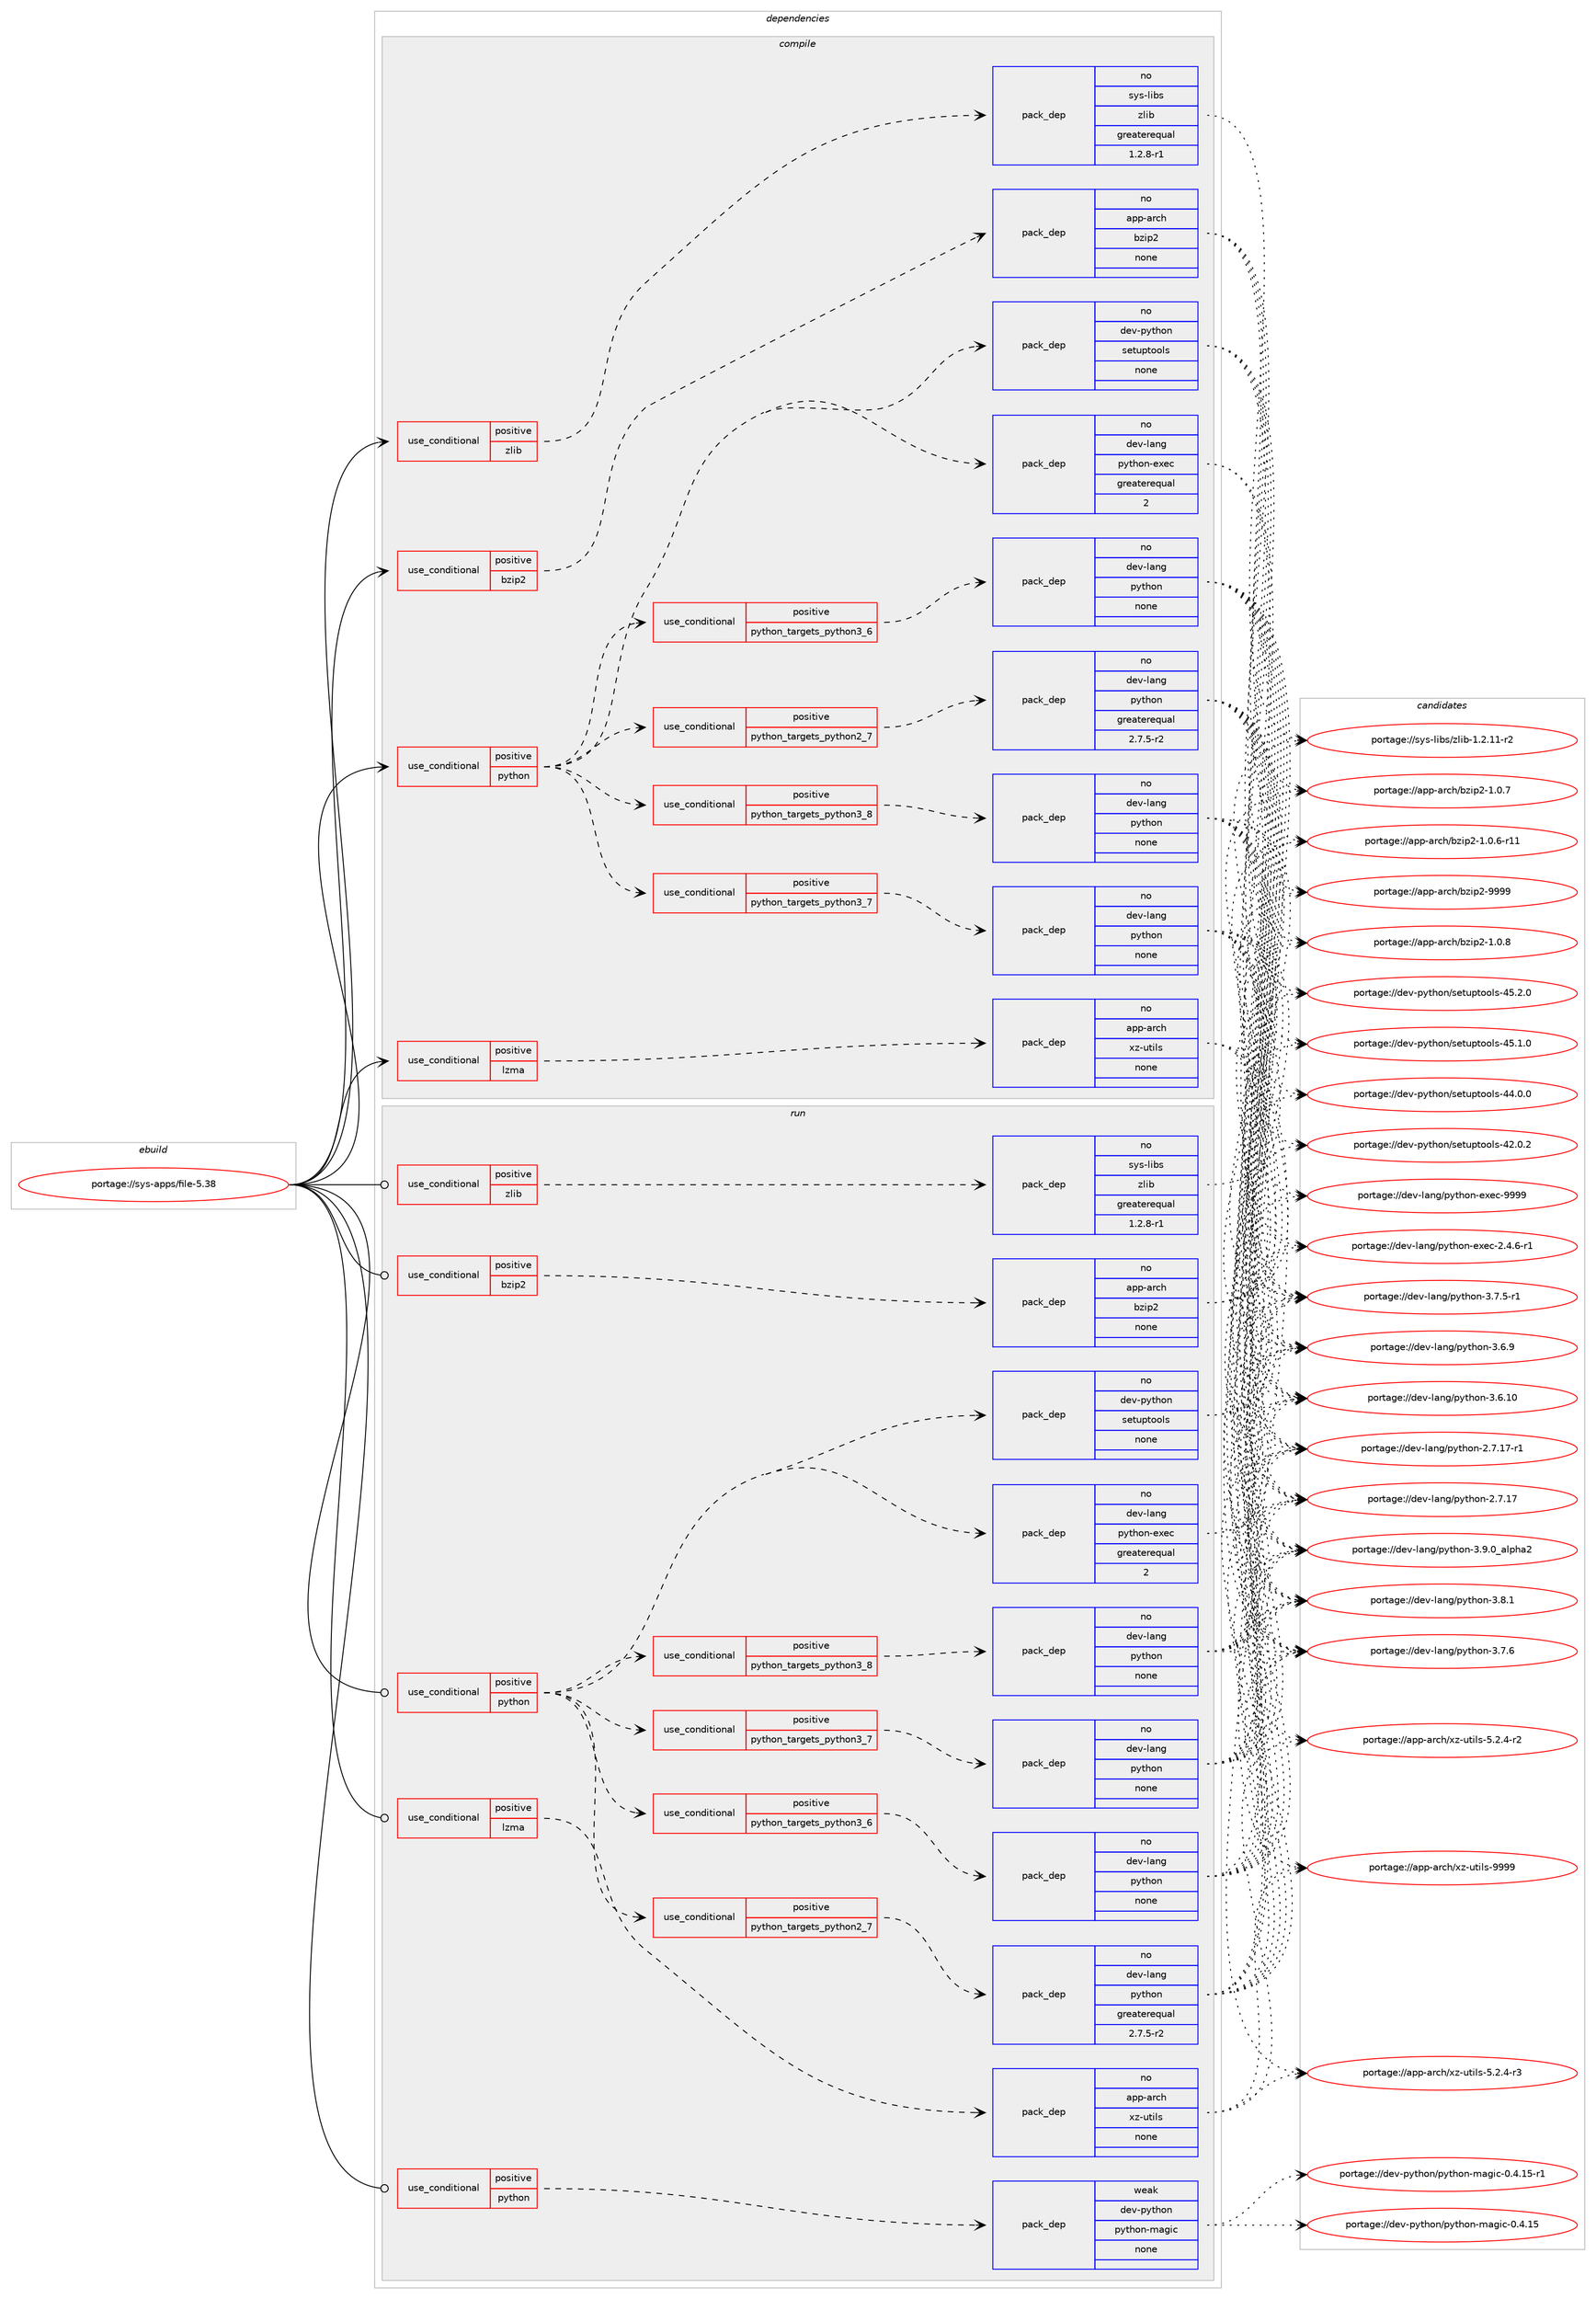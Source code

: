 digraph prolog {

# *************
# Graph options
# *************

newrank=true;
concentrate=true;
compound=true;
graph [rankdir=LR,fontname=Helvetica,fontsize=10,ranksep=1.5];#, ranksep=2.5, nodesep=0.2];
edge  [arrowhead=vee];
node  [fontname=Helvetica,fontsize=10];

# **********
# The ebuild
# **********

subgraph cluster_leftcol {
color=gray;
rank=same;
label=<<i>ebuild</i>>;
id [label="portage://sys-apps/file-5.38", color=red, width=4, href="../sys-apps/file-5.38.svg"];
}

# ****************
# The dependencies
# ****************

subgraph cluster_midcol {
color=gray;
label=<<i>dependencies</i>>;
subgraph cluster_compile {
fillcolor="#eeeeee";
style=filled;
label=<<i>compile</i>>;
subgraph cond14418 {
dependency65798 [label=<<TABLE BORDER="0" CELLBORDER="1" CELLSPACING="0" CELLPADDING="4"><TR><TD ROWSPAN="3" CELLPADDING="10">use_conditional</TD></TR><TR><TD>positive</TD></TR><TR><TD>bzip2</TD></TR></TABLE>>, shape=none, color=red];
subgraph pack50059 {
dependency65799 [label=<<TABLE BORDER="0" CELLBORDER="1" CELLSPACING="0" CELLPADDING="4" WIDTH="220"><TR><TD ROWSPAN="6" CELLPADDING="30">pack_dep</TD></TR><TR><TD WIDTH="110">no</TD></TR><TR><TD>app-arch</TD></TR><TR><TD>bzip2</TD></TR><TR><TD>none</TD></TR><TR><TD></TD></TR></TABLE>>, shape=none, color=blue];
}
dependency65798:e -> dependency65799:w [weight=20,style="dashed",arrowhead="vee"];
}
id:e -> dependency65798:w [weight=20,style="solid",arrowhead="vee"];
subgraph cond14419 {
dependency65800 [label=<<TABLE BORDER="0" CELLBORDER="1" CELLSPACING="0" CELLPADDING="4"><TR><TD ROWSPAN="3" CELLPADDING="10">use_conditional</TD></TR><TR><TD>positive</TD></TR><TR><TD>lzma</TD></TR></TABLE>>, shape=none, color=red];
subgraph pack50060 {
dependency65801 [label=<<TABLE BORDER="0" CELLBORDER="1" CELLSPACING="0" CELLPADDING="4" WIDTH="220"><TR><TD ROWSPAN="6" CELLPADDING="30">pack_dep</TD></TR><TR><TD WIDTH="110">no</TD></TR><TR><TD>app-arch</TD></TR><TR><TD>xz-utils</TD></TR><TR><TD>none</TD></TR><TR><TD></TD></TR></TABLE>>, shape=none, color=blue];
}
dependency65800:e -> dependency65801:w [weight=20,style="dashed",arrowhead="vee"];
}
id:e -> dependency65800:w [weight=20,style="solid",arrowhead="vee"];
subgraph cond14420 {
dependency65802 [label=<<TABLE BORDER="0" CELLBORDER="1" CELLSPACING="0" CELLPADDING="4"><TR><TD ROWSPAN="3" CELLPADDING="10">use_conditional</TD></TR><TR><TD>positive</TD></TR><TR><TD>python</TD></TR></TABLE>>, shape=none, color=red];
subgraph cond14421 {
dependency65803 [label=<<TABLE BORDER="0" CELLBORDER="1" CELLSPACING="0" CELLPADDING="4"><TR><TD ROWSPAN="3" CELLPADDING="10">use_conditional</TD></TR><TR><TD>positive</TD></TR><TR><TD>python_targets_python2_7</TD></TR></TABLE>>, shape=none, color=red];
subgraph pack50061 {
dependency65804 [label=<<TABLE BORDER="0" CELLBORDER="1" CELLSPACING="0" CELLPADDING="4" WIDTH="220"><TR><TD ROWSPAN="6" CELLPADDING="30">pack_dep</TD></TR><TR><TD WIDTH="110">no</TD></TR><TR><TD>dev-lang</TD></TR><TR><TD>python</TD></TR><TR><TD>greaterequal</TD></TR><TR><TD>2.7.5-r2</TD></TR></TABLE>>, shape=none, color=blue];
}
dependency65803:e -> dependency65804:w [weight=20,style="dashed",arrowhead="vee"];
}
dependency65802:e -> dependency65803:w [weight=20,style="dashed",arrowhead="vee"];
subgraph cond14422 {
dependency65805 [label=<<TABLE BORDER="0" CELLBORDER="1" CELLSPACING="0" CELLPADDING="4"><TR><TD ROWSPAN="3" CELLPADDING="10">use_conditional</TD></TR><TR><TD>positive</TD></TR><TR><TD>python_targets_python3_6</TD></TR></TABLE>>, shape=none, color=red];
subgraph pack50062 {
dependency65806 [label=<<TABLE BORDER="0" CELLBORDER="1" CELLSPACING="0" CELLPADDING="4" WIDTH="220"><TR><TD ROWSPAN="6" CELLPADDING="30">pack_dep</TD></TR><TR><TD WIDTH="110">no</TD></TR><TR><TD>dev-lang</TD></TR><TR><TD>python</TD></TR><TR><TD>none</TD></TR><TR><TD></TD></TR></TABLE>>, shape=none, color=blue];
}
dependency65805:e -> dependency65806:w [weight=20,style="dashed",arrowhead="vee"];
}
dependency65802:e -> dependency65805:w [weight=20,style="dashed",arrowhead="vee"];
subgraph cond14423 {
dependency65807 [label=<<TABLE BORDER="0" CELLBORDER="1" CELLSPACING="0" CELLPADDING="4"><TR><TD ROWSPAN="3" CELLPADDING="10">use_conditional</TD></TR><TR><TD>positive</TD></TR><TR><TD>python_targets_python3_7</TD></TR></TABLE>>, shape=none, color=red];
subgraph pack50063 {
dependency65808 [label=<<TABLE BORDER="0" CELLBORDER="1" CELLSPACING="0" CELLPADDING="4" WIDTH="220"><TR><TD ROWSPAN="6" CELLPADDING="30">pack_dep</TD></TR><TR><TD WIDTH="110">no</TD></TR><TR><TD>dev-lang</TD></TR><TR><TD>python</TD></TR><TR><TD>none</TD></TR><TR><TD></TD></TR></TABLE>>, shape=none, color=blue];
}
dependency65807:e -> dependency65808:w [weight=20,style="dashed",arrowhead="vee"];
}
dependency65802:e -> dependency65807:w [weight=20,style="dashed",arrowhead="vee"];
subgraph cond14424 {
dependency65809 [label=<<TABLE BORDER="0" CELLBORDER="1" CELLSPACING="0" CELLPADDING="4"><TR><TD ROWSPAN="3" CELLPADDING="10">use_conditional</TD></TR><TR><TD>positive</TD></TR><TR><TD>python_targets_python3_8</TD></TR></TABLE>>, shape=none, color=red];
subgraph pack50064 {
dependency65810 [label=<<TABLE BORDER="0" CELLBORDER="1" CELLSPACING="0" CELLPADDING="4" WIDTH="220"><TR><TD ROWSPAN="6" CELLPADDING="30">pack_dep</TD></TR><TR><TD WIDTH="110">no</TD></TR><TR><TD>dev-lang</TD></TR><TR><TD>python</TD></TR><TR><TD>none</TD></TR><TR><TD></TD></TR></TABLE>>, shape=none, color=blue];
}
dependency65809:e -> dependency65810:w [weight=20,style="dashed",arrowhead="vee"];
}
dependency65802:e -> dependency65809:w [weight=20,style="dashed",arrowhead="vee"];
subgraph pack50065 {
dependency65811 [label=<<TABLE BORDER="0" CELLBORDER="1" CELLSPACING="0" CELLPADDING="4" WIDTH="220"><TR><TD ROWSPAN="6" CELLPADDING="30">pack_dep</TD></TR><TR><TD WIDTH="110">no</TD></TR><TR><TD>dev-lang</TD></TR><TR><TD>python-exec</TD></TR><TR><TD>greaterequal</TD></TR><TR><TD>2</TD></TR></TABLE>>, shape=none, color=blue];
}
dependency65802:e -> dependency65811:w [weight=20,style="dashed",arrowhead="vee"];
subgraph pack50066 {
dependency65812 [label=<<TABLE BORDER="0" CELLBORDER="1" CELLSPACING="0" CELLPADDING="4" WIDTH="220"><TR><TD ROWSPAN="6" CELLPADDING="30">pack_dep</TD></TR><TR><TD WIDTH="110">no</TD></TR><TR><TD>dev-python</TD></TR><TR><TD>setuptools</TD></TR><TR><TD>none</TD></TR><TR><TD></TD></TR></TABLE>>, shape=none, color=blue];
}
dependency65802:e -> dependency65812:w [weight=20,style="dashed",arrowhead="vee"];
}
id:e -> dependency65802:w [weight=20,style="solid",arrowhead="vee"];
subgraph cond14425 {
dependency65813 [label=<<TABLE BORDER="0" CELLBORDER="1" CELLSPACING="0" CELLPADDING="4"><TR><TD ROWSPAN="3" CELLPADDING="10">use_conditional</TD></TR><TR><TD>positive</TD></TR><TR><TD>zlib</TD></TR></TABLE>>, shape=none, color=red];
subgraph pack50067 {
dependency65814 [label=<<TABLE BORDER="0" CELLBORDER="1" CELLSPACING="0" CELLPADDING="4" WIDTH="220"><TR><TD ROWSPAN="6" CELLPADDING="30">pack_dep</TD></TR><TR><TD WIDTH="110">no</TD></TR><TR><TD>sys-libs</TD></TR><TR><TD>zlib</TD></TR><TR><TD>greaterequal</TD></TR><TR><TD>1.2.8-r1</TD></TR></TABLE>>, shape=none, color=blue];
}
dependency65813:e -> dependency65814:w [weight=20,style="dashed",arrowhead="vee"];
}
id:e -> dependency65813:w [weight=20,style="solid",arrowhead="vee"];
}
subgraph cluster_compileandrun {
fillcolor="#eeeeee";
style=filled;
label=<<i>compile and run</i>>;
}
subgraph cluster_run {
fillcolor="#eeeeee";
style=filled;
label=<<i>run</i>>;
subgraph cond14426 {
dependency65815 [label=<<TABLE BORDER="0" CELLBORDER="1" CELLSPACING="0" CELLPADDING="4"><TR><TD ROWSPAN="3" CELLPADDING="10">use_conditional</TD></TR><TR><TD>positive</TD></TR><TR><TD>bzip2</TD></TR></TABLE>>, shape=none, color=red];
subgraph pack50068 {
dependency65816 [label=<<TABLE BORDER="0" CELLBORDER="1" CELLSPACING="0" CELLPADDING="4" WIDTH="220"><TR><TD ROWSPAN="6" CELLPADDING="30">pack_dep</TD></TR><TR><TD WIDTH="110">no</TD></TR><TR><TD>app-arch</TD></TR><TR><TD>bzip2</TD></TR><TR><TD>none</TD></TR><TR><TD></TD></TR></TABLE>>, shape=none, color=blue];
}
dependency65815:e -> dependency65816:w [weight=20,style="dashed",arrowhead="vee"];
}
id:e -> dependency65815:w [weight=20,style="solid",arrowhead="odot"];
subgraph cond14427 {
dependency65817 [label=<<TABLE BORDER="0" CELLBORDER="1" CELLSPACING="0" CELLPADDING="4"><TR><TD ROWSPAN="3" CELLPADDING="10">use_conditional</TD></TR><TR><TD>positive</TD></TR><TR><TD>lzma</TD></TR></TABLE>>, shape=none, color=red];
subgraph pack50069 {
dependency65818 [label=<<TABLE BORDER="0" CELLBORDER="1" CELLSPACING="0" CELLPADDING="4" WIDTH="220"><TR><TD ROWSPAN="6" CELLPADDING="30">pack_dep</TD></TR><TR><TD WIDTH="110">no</TD></TR><TR><TD>app-arch</TD></TR><TR><TD>xz-utils</TD></TR><TR><TD>none</TD></TR><TR><TD></TD></TR></TABLE>>, shape=none, color=blue];
}
dependency65817:e -> dependency65818:w [weight=20,style="dashed",arrowhead="vee"];
}
id:e -> dependency65817:w [weight=20,style="solid",arrowhead="odot"];
subgraph cond14428 {
dependency65819 [label=<<TABLE BORDER="0" CELLBORDER="1" CELLSPACING="0" CELLPADDING="4"><TR><TD ROWSPAN="3" CELLPADDING="10">use_conditional</TD></TR><TR><TD>positive</TD></TR><TR><TD>python</TD></TR></TABLE>>, shape=none, color=red];
subgraph cond14429 {
dependency65820 [label=<<TABLE BORDER="0" CELLBORDER="1" CELLSPACING="0" CELLPADDING="4"><TR><TD ROWSPAN="3" CELLPADDING="10">use_conditional</TD></TR><TR><TD>positive</TD></TR><TR><TD>python_targets_python2_7</TD></TR></TABLE>>, shape=none, color=red];
subgraph pack50070 {
dependency65821 [label=<<TABLE BORDER="0" CELLBORDER="1" CELLSPACING="0" CELLPADDING="4" WIDTH="220"><TR><TD ROWSPAN="6" CELLPADDING="30">pack_dep</TD></TR><TR><TD WIDTH="110">no</TD></TR><TR><TD>dev-lang</TD></TR><TR><TD>python</TD></TR><TR><TD>greaterequal</TD></TR><TR><TD>2.7.5-r2</TD></TR></TABLE>>, shape=none, color=blue];
}
dependency65820:e -> dependency65821:w [weight=20,style="dashed",arrowhead="vee"];
}
dependency65819:e -> dependency65820:w [weight=20,style="dashed",arrowhead="vee"];
subgraph cond14430 {
dependency65822 [label=<<TABLE BORDER="0" CELLBORDER="1" CELLSPACING="0" CELLPADDING="4"><TR><TD ROWSPAN="3" CELLPADDING="10">use_conditional</TD></TR><TR><TD>positive</TD></TR><TR><TD>python_targets_python3_6</TD></TR></TABLE>>, shape=none, color=red];
subgraph pack50071 {
dependency65823 [label=<<TABLE BORDER="0" CELLBORDER="1" CELLSPACING="0" CELLPADDING="4" WIDTH="220"><TR><TD ROWSPAN="6" CELLPADDING="30">pack_dep</TD></TR><TR><TD WIDTH="110">no</TD></TR><TR><TD>dev-lang</TD></TR><TR><TD>python</TD></TR><TR><TD>none</TD></TR><TR><TD></TD></TR></TABLE>>, shape=none, color=blue];
}
dependency65822:e -> dependency65823:w [weight=20,style="dashed",arrowhead="vee"];
}
dependency65819:e -> dependency65822:w [weight=20,style="dashed",arrowhead="vee"];
subgraph cond14431 {
dependency65824 [label=<<TABLE BORDER="0" CELLBORDER="1" CELLSPACING="0" CELLPADDING="4"><TR><TD ROWSPAN="3" CELLPADDING="10">use_conditional</TD></TR><TR><TD>positive</TD></TR><TR><TD>python_targets_python3_7</TD></TR></TABLE>>, shape=none, color=red];
subgraph pack50072 {
dependency65825 [label=<<TABLE BORDER="0" CELLBORDER="1" CELLSPACING="0" CELLPADDING="4" WIDTH="220"><TR><TD ROWSPAN="6" CELLPADDING="30">pack_dep</TD></TR><TR><TD WIDTH="110">no</TD></TR><TR><TD>dev-lang</TD></TR><TR><TD>python</TD></TR><TR><TD>none</TD></TR><TR><TD></TD></TR></TABLE>>, shape=none, color=blue];
}
dependency65824:e -> dependency65825:w [weight=20,style="dashed",arrowhead="vee"];
}
dependency65819:e -> dependency65824:w [weight=20,style="dashed",arrowhead="vee"];
subgraph cond14432 {
dependency65826 [label=<<TABLE BORDER="0" CELLBORDER="1" CELLSPACING="0" CELLPADDING="4"><TR><TD ROWSPAN="3" CELLPADDING="10">use_conditional</TD></TR><TR><TD>positive</TD></TR><TR><TD>python_targets_python3_8</TD></TR></TABLE>>, shape=none, color=red];
subgraph pack50073 {
dependency65827 [label=<<TABLE BORDER="0" CELLBORDER="1" CELLSPACING="0" CELLPADDING="4" WIDTH="220"><TR><TD ROWSPAN="6" CELLPADDING="30">pack_dep</TD></TR><TR><TD WIDTH="110">no</TD></TR><TR><TD>dev-lang</TD></TR><TR><TD>python</TD></TR><TR><TD>none</TD></TR><TR><TD></TD></TR></TABLE>>, shape=none, color=blue];
}
dependency65826:e -> dependency65827:w [weight=20,style="dashed",arrowhead="vee"];
}
dependency65819:e -> dependency65826:w [weight=20,style="dashed",arrowhead="vee"];
subgraph pack50074 {
dependency65828 [label=<<TABLE BORDER="0" CELLBORDER="1" CELLSPACING="0" CELLPADDING="4" WIDTH="220"><TR><TD ROWSPAN="6" CELLPADDING="30">pack_dep</TD></TR><TR><TD WIDTH="110">no</TD></TR><TR><TD>dev-lang</TD></TR><TR><TD>python-exec</TD></TR><TR><TD>greaterequal</TD></TR><TR><TD>2</TD></TR></TABLE>>, shape=none, color=blue];
}
dependency65819:e -> dependency65828:w [weight=20,style="dashed",arrowhead="vee"];
subgraph pack50075 {
dependency65829 [label=<<TABLE BORDER="0" CELLBORDER="1" CELLSPACING="0" CELLPADDING="4" WIDTH="220"><TR><TD ROWSPAN="6" CELLPADDING="30">pack_dep</TD></TR><TR><TD WIDTH="110">no</TD></TR><TR><TD>dev-python</TD></TR><TR><TD>setuptools</TD></TR><TR><TD>none</TD></TR><TR><TD></TD></TR></TABLE>>, shape=none, color=blue];
}
dependency65819:e -> dependency65829:w [weight=20,style="dashed",arrowhead="vee"];
}
id:e -> dependency65819:w [weight=20,style="solid",arrowhead="odot"];
subgraph cond14433 {
dependency65830 [label=<<TABLE BORDER="0" CELLBORDER="1" CELLSPACING="0" CELLPADDING="4"><TR><TD ROWSPAN="3" CELLPADDING="10">use_conditional</TD></TR><TR><TD>positive</TD></TR><TR><TD>python</TD></TR></TABLE>>, shape=none, color=red];
subgraph pack50076 {
dependency65831 [label=<<TABLE BORDER="0" CELLBORDER="1" CELLSPACING="0" CELLPADDING="4" WIDTH="220"><TR><TD ROWSPAN="6" CELLPADDING="30">pack_dep</TD></TR><TR><TD WIDTH="110">weak</TD></TR><TR><TD>dev-python</TD></TR><TR><TD>python-magic</TD></TR><TR><TD>none</TD></TR><TR><TD></TD></TR></TABLE>>, shape=none, color=blue];
}
dependency65830:e -> dependency65831:w [weight=20,style="dashed",arrowhead="vee"];
}
id:e -> dependency65830:w [weight=20,style="solid",arrowhead="odot"];
subgraph cond14434 {
dependency65832 [label=<<TABLE BORDER="0" CELLBORDER="1" CELLSPACING="0" CELLPADDING="4"><TR><TD ROWSPAN="3" CELLPADDING="10">use_conditional</TD></TR><TR><TD>positive</TD></TR><TR><TD>zlib</TD></TR></TABLE>>, shape=none, color=red];
subgraph pack50077 {
dependency65833 [label=<<TABLE BORDER="0" CELLBORDER="1" CELLSPACING="0" CELLPADDING="4" WIDTH="220"><TR><TD ROWSPAN="6" CELLPADDING="30">pack_dep</TD></TR><TR><TD WIDTH="110">no</TD></TR><TR><TD>sys-libs</TD></TR><TR><TD>zlib</TD></TR><TR><TD>greaterequal</TD></TR><TR><TD>1.2.8-r1</TD></TR></TABLE>>, shape=none, color=blue];
}
dependency65832:e -> dependency65833:w [weight=20,style="dashed",arrowhead="vee"];
}
id:e -> dependency65832:w [weight=20,style="solid",arrowhead="odot"];
}
}

# **************
# The candidates
# **************

subgraph cluster_choices {
rank=same;
color=gray;
label=<<i>candidates</i>>;

subgraph choice50059 {
color=black;
nodesep=1;
choice971121124597114991044798122105112504557575757 [label="portage://app-arch/bzip2-9999", color=red, width=4,href="../app-arch/bzip2-9999.svg"];
choice97112112459711499104479812210511250454946484656 [label="portage://app-arch/bzip2-1.0.8", color=red, width=4,href="../app-arch/bzip2-1.0.8.svg"];
choice97112112459711499104479812210511250454946484655 [label="portage://app-arch/bzip2-1.0.7", color=red, width=4,href="../app-arch/bzip2-1.0.7.svg"];
choice97112112459711499104479812210511250454946484654451144949 [label="portage://app-arch/bzip2-1.0.6-r11", color=red, width=4,href="../app-arch/bzip2-1.0.6-r11.svg"];
dependency65799:e -> choice971121124597114991044798122105112504557575757:w [style=dotted,weight="100"];
dependency65799:e -> choice97112112459711499104479812210511250454946484656:w [style=dotted,weight="100"];
dependency65799:e -> choice97112112459711499104479812210511250454946484655:w [style=dotted,weight="100"];
dependency65799:e -> choice97112112459711499104479812210511250454946484654451144949:w [style=dotted,weight="100"];
}
subgraph choice50060 {
color=black;
nodesep=1;
choice9711211245971149910447120122451171161051081154557575757 [label="portage://app-arch/xz-utils-9999", color=red, width=4,href="../app-arch/xz-utils-9999.svg"];
choice9711211245971149910447120122451171161051081154553465046524511451 [label="portage://app-arch/xz-utils-5.2.4-r3", color=red, width=4,href="../app-arch/xz-utils-5.2.4-r3.svg"];
choice9711211245971149910447120122451171161051081154553465046524511450 [label="portage://app-arch/xz-utils-5.2.4-r2", color=red, width=4,href="../app-arch/xz-utils-5.2.4-r2.svg"];
dependency65801:e -> choice9711211245971149910447120122451171161051081154557575757:w [style=dotted,weight="100"];
dependency65801:e -> choice9711211245971149910447120122451171161051081154553465046524511451:w [style=dotted,weight="100"];
dependency65801:e -> choice9711211245971149910447120122451171161051081154553465046524511450:w [style=dotted,weight="100"];
}
subgraph choice50061 {
color=black;
nodesep=1;
choice10010111845108971101034711212111610411111045514657464895971081121049750 [label="portage://dev-lang/python-3.9.0_alpha2", color=red, width=4,href="../dev-lang/python-3.9.0_alpha2.svg"];
choice100101118451089711010347112121116104111110455146564649 [label="portage://dev-lang/python-3.8.1", color=red, width=4,href="../dev-lang/python-3.8.1.svg"];
choice100101118451089711010347112121116104111110455146554654 [label="portage://dev-lang/python-3.7.6", color=red, width=4,href="../dev-lang/python-3.7.6.svg"];
choice1001011184510897110103471121211161041111104551465546534511449 [label="portage://dev-lang/python-3.7.5-r1", color=red, width=4,href="../dev-lang/python-3.7.5-r1.svg"];
choice100101118451089711010347112121116104111110455146544657 [label="portage://dev-lang/python-3.6.9", color=red, width=4,href="../dev-lang/python-3.6.9.svg"];
choice10010111845108971101034711212111610411111045514654464948 [label="portage://dev-lang/python-3.6.10", color=red, width=4,href="../dev-lang/python-3.6.10.svg"];
choice100101118451089711010347112121116104111110455046554649554511449 [label="portage://dev-lang/python-2.7.17-r1", color=red, width=4,href="../dev-lang/python-2.7.17-r1.svg"];
choice10010111845108971101034711212111610411111045504655464955 [label="portage://dev-lang/python-2.7.17", color=red, width=4,href="../dev-lang/python-2.7.17.svg"];
dependency65804:e -> choice10010111845108971101034711212111610411111045514657464895971081121049750:w [style=dotted,weight="100"];
dependency65804:e -> choice100101118451089711010347112121116104111110455146564649:w [style=dotted,weight="100"];
dependency65804:e -> choice100101118451089711010347112121116104111110455146554654:w [style=dotted,weight="100"];
dependency65804:e -> choice1001011184510897110103471121211161041111104551465546534511449:w [style=dotted,weight="100"];
dependency65804:e -> choice100101118451089711010347112121116104111110455146544657:w [style=dotted,weight="100"];
dependency65804:e -> choice10010111845108971101034711212111610411111045514654464948:w [style=dotted,weight="100"];
dependency65804:e -> choice100101118451089711010347112121116104111110455046554649554511449:w [style=dotted,weight="100"];
dependency65804:e -> choice10010111845108971101034711212111610411111045504655464955:w [style=dotted,weight="100"];
}
subgraph choice50062 {
color=black;
nodesep=1;
choice10010111845108971101034711212111610411111045514657464895971081121049750 [label="portage://dev-lang/python-3.9.0_alpha2", color=red, width=4,href="../dev-lang/python-3.9.0_alpha2.svg"];
choice100101118451089711010347112121116104111110455146564649 [label="portage://dev-lang/python-3.8.1", color=red, width=4,href="../dev-lang/python-3.8.1.svg"];
choice100101118451089711010347112121116104111110455146554654 [label="portage://dev-lang/python-3.7.6", color=red, width=4,href="../dev-lang/python-3.7.6.svg"];
choice1001011184510897110103471121211161041111104551465546534511449 [label="portage://dev-lang/python-3.7.5-r1", color=red, width=4,href="../dev-lang/python-3.7.5-r1.svg"];
choice100101118451089711010347112121116104111110455146544657 [label="portage://dev-lang/python-3.6.9", color=red, width=4,href="../dev-lang/python-3.6.9.svg"];
choice10010111845108971101034711212111610411111045514654464948 [label="portage://dev-lang/python-3.6.10", color=red, width=4,href="../dev-lang/python-3.6.10.svg"];
choice100101118451089711010347112121116104111110455046554649554511449 [label="portage://dev-lang/python-2.7.17-r1", color=red, width=4,href="../dev-lang/python-2.7.17-r1.svg"];
choice10010111845108971101034711212111610411111045504655464955 [label="portage://dev-lang/python-2.7.17", color=red, width=4,href="../dev-lang/python-2.7.17.svg"];
dependency65806:e -> choice10010111845108971101034711212111610411111045514657464895971081121049750:w [style=dotted,weight="100"];
dependency65806:e -> choice100101118451089711010347112121116104111110455146564649:w [style=dotted,weight="100"];
dependency65806:e -> choice100101118451089711010347112121116104111110455146554654:w [style=dotted,weight="100"];
dependency65806:e -> choice1001011184510897110103471121211161041111104551465546534511449:w [style=dotted,weight="100"];
dependency65806:e -> choice100101118451089711010347112121116104111110455146544657:w [style=dotted,weight="100"];
dependency65806:e -> choice10010111845108971101034711212111610411111045514654464948:w [style=dotted,weight="100"];
dependency65806:e -> choice100101118451089711010347112121116104111110455046554649554511449:w [style=dotted,weight="100"];
dependency65806:e -> choice10010111845108971101034711212111610411111045504655464955:w [style=dotted,weight="100"];
}
subgraph choice50063 {
color=black;
nodesep=1;
choice10010111845108971101034711212111610411111045514657464895971081121049750 [label="portage://dev-lang/python-3.9.0_alpha2", color=red, width=4,href="../dev-lang/python-3.9.0_alpha2.svg"];
choice100101118451089711010347112121116104111110455146564649 [label="portage://dev-lang/python-3.8.1", color=red, width=4,href="../dev-lang/python-3.8.1.svg"];
choice100101118451089711010347112121116104111110455146554654 [label="portage://dev-lang/python-3.7.6", color=red, width=4,href="../dev-lang/python-3.7.6.svg"];
choice1001011184510897110103471121211161041111104551465546534511449 [label="portage://dev-lang/python-3.7.5-r1", color=red, width=4,href="../dev-lang/python-3.7.5-r1.svg"];
choice100101118451089711010347112121116104111110455146544657 [label="portage://dev-lang/python-3.6.9", color=red, width=4,href="../dev-lang/python-3.6.9.svg"];
choice10010111845108971101034711212111610411111045514654464948 [label="portage://dev-lang/python-3.6.10", color=red, width=4,href="../dev-lang/python-3.6.10.svg"];
choice100101118451089711010347112121116104111110455046554649554511449 [label="portage://dev-lang/python-2.7.17-r1", color=red, width=4,href="../dev-lang/python-2.7.17-r1.svg"];
choice10010111845108971101034711212111610411111045504655464955 [label="portage://dev-lang/python-2.7.17", color=red, width=4,href="../dev-lang/python-2.7.17.svg"];
dependency65808:e -> choice10010111845108971101034711212111610411111045514657464895971081121049750:w [style=dotted,weight="100"];
dependency65808:e -> choice100101118451089711010347112121116104111110455146564649:w [style=dotted,weight="100"];
dependency65808:e -> choice100101118451089711010347112121116104111110455146554654:w [style=dotted,weight="100"];
dependency65808:e -> choice1001011184510897110103471121211161041111104551465546534511449:w [style=dotted,weight="100"];
dependency65808:e -> choice100101118451089711010347112121116104111110455146544657:w [style=dotted,weight="100"];
dependency65808:e -> choice10010111845108971101034711212111610411111045514654464948:w [style=dotted,weight="100"];
dependency65808:e -> choice100101118451089711010347112121116104111110455046554649554511449:w [style=dotted,weight="100"];
dependency65808:e -> choice10010111845108971101034711212111610411111045504655464955:w [style=dotted,weight="100"];
}
subgraph choice50064 {
color=black;
nodesep=1;
choice10010111845108971101034711212111610411111045514657464895971081121049750 [label="portage://dev-lang/python-3.9.0_alpha2", color=red, width=4,href="../dev-lang/python-3.9.0_alpha2.svg"];
choice100101118451089711010347112121116104111110455146564649 [label="portage://dev-lang/python-3.8.1", color=red, width=4,href="../dev-lang/python-3.8.1.svg"];
choice100101118451089711010347112121116104111110455146554654 [label="portage://dev-lang/python-3.7.6", color=red, width=4,href="../dev-lang/python-3.7.6.svg"];
choice1001011184510897110103471121211161041111104551465546534511449 [label="portage://dev-lang/python-3.7.5-r1", color=red, width=4,href="../dev-lang/python-3.7.5-r1.svg"];
choice100101118451089711010347112121116104111110455146544657 [label="portage://dev-lang/python-3.6.9", color=red, width=4,href="../dev-lang/python-3.6.9.svg"];
choice10010111845108971101034711212111610411111045514654464948 [label="portage://dev-lang/python-3.6.10", color=red, width=4,href="../dev-lang/python-3.6.10.svg"];
choice100101118451089711010347112121116104111110455046554649554511449 [label="portage://dev-lang/python-2.7.17-r1", color=red, width=4,href="../dev-lang/python-2.7.17-r1.svg"];
choice10010111845108971101034711212111610411111045504655464955 [label="portage://dev-lang/python-2.7.17", color=red, width=4,href="../dev-lang/python-2.7.17.svg"];
dependency65810:e -> choice10010111845108971101034711212111610411111045514657464895971081121049750:w [style=dotted,weight="100"];
dependency65810:e -> choice100101118451089711010347112121116104111110455146564649:w [style=dotted,weight="100"];
dependency65810:e -> choice100101118451089711010347112121116104111110455146554654:w [style=dotted,weight="100"];
dependency65810:e -> choice1001011184510897110103471121211161041111104551465546534511449:w [style=dotted,weight="100"];
dependency65810:e -> choice100101118451089711010347112121116104111110455146544657:w [style=dotted,weight="100"];
dependency65810:e -> choice10010111845108971101034711212111610411111045514654464948:w [style=dotted,weight="100"];
dependency65810:e -> choice100101118451089711010347112121116104111110455046554649554511449:w [style=dotted,weight="100"];
dependency65810:e -> choice10010111845108971101034711212111610411111045504655464955:w [style=dotted,weight="100"];
}
subgraph choice50065 {
color=black;
nodesep=1;
choice10010111845108971101034711212111610411111045101120101994557575757 [label="portage://dev-lang/python-exec-9999", color=red, width=4,href="../dev-lang/python-exec-9999.svg"];
choice10010111845108971101034711212111610411111045101120101994550465246544511449 [label="portage://dev-lang/python-exec-2.4.6-r1", color=red, width=4,href="../dev-lang/python-exec-2.4.6-r1.svg"];
dependency65811:e -> choice10010111845108971101034711212111610411111045101120101994557575757:w [style=dotted,weight="100"];
dependency65811:e -> choice10010111845108971101034711212111610411111045101120101994550465246544511449:w [style=dotted,weight="100"];
}
subgraph choice50066 {
color=black;
nodesep=1;
choice100101118451121211161041111104711510111611711211611111110811545525346504648 [label="portage://dev-python/setuptools-45.2.0", color=red, width=4,href="../dev-python/setuptools-45.2.0.svg"];
choice100101118451121211161041111104711510111611711211611111110811545525346494648 [label="portage://dev-python/setuptools-45.1.0", color=red, width=4,href="../dev-python/setuptools-45.1.0.svg"];
choice100101118451121211161041111104711510111611711211611111110811545525246484648 [label="portage://dev-python/setuptools-44.0.0", color=red, width=4,href="../dev-python/setuptools-44.0.0.svg"];
choice100101118451121211161041111104711510111611711211611111110811545525046484650 [label="portage://dev-python/setuptools-42.0.2", color=red, width=4,href="../dev-python/setuptools-42.0.2.svg"];
dependency65812:e -> choice100101118451121211161041111104711510111611711211611111110811545525346504648:w [style=dotted,weight="100"];
dependency65812:e -> choice100101118451121211161041111104711510111611711211611111110811545525346494648:w [style=dotted,weight="100"];
dependency65812:e -> choice100101118451121211161041111104711510111611711211611111110811545525246484648:w [style=dotted,weight="100"];
dependency65812:e -> choice100101118451121211161041111104711510111611711211611111110811545525046484650:w [style=dotted,weight="100"];
}
subgraph choice50067 {
color=black;
nodesep=1;
choice11512111545108105981154712210810598454946504649494511450 [label="portage://sys-libs/zlib-1.2.11-r2", color=red, width=4,href="../sys-libs/zlib-1.2.11-r2.svg"];
dependency65814:e -> choice11512111545108105981154712210810598454946504649494511450:w [style=dotted,weight="100"];
}
subgraph choice50068 {
color=black;
nodesep=1;
choice971121124597114991044798122105112504557575757 [label="portage://app-arch/bzip2-9999", color=red, width=4,href="../app-arch/bzip2-9999.svg"];
choice97112112459711499104479812210511250454946484656 [label="portage://app-arch/bzip2-1.0.8", color=red, width=4,href="../app-arch/bzip2-1.0.8.svg"];
choice97112112459711499104479812210511250454946484655 [label="portage://app-arch/bzip2-1.0.7", color=red, width=4,href="../app-arch/bzip2-1.0.7.svg"];
choice97112112459711499104479812210511250454946484654451144949 [label="portage://app-arch/bzip2-1.0.6-r11", color=red, width=4,href="../app-arch/bzip2-1.0.6-r11.svg"];
dependency65816:e -> choice971121124597114991044798122105112504557575757:w [style=dotted,weight="100"];
dependency65816:e -> choice97112112459711499104479812210511250454946484656:w [style=dotted,weight="100"];
dependency65816:e -> choice97112112459711499104479812210511250454946484655:w [style=dotted,weight="100"];
dependency65816:e -> choice97112112459711499104479812210511250454946484654451144949:w [style=dotted,weight="100"];
}
subgraph choice50069 {
color=black;
nodesep=1;
choice9711211245971149910447120122451171161051081154557575757 [label="portage://app-arch/xz-utils-9999", color=red, width=4,href="../app-arch/xz-utils-9999.svg"];
choice9711211245971149910447120122451171161051081154553465046524511451 [label="portage://app-arch/xz-utils-5.2.4-r3", color=red, width=4,href="../app-arch/xz-utils-5.2.4-r3.svg"];
choice9711211245971149910447120122451171161051081154553465046524511450 [label="portage://app-arch/xz-utils-5.2.4-r2", color=red, width=4,href="../app-arch/xz-utils-5.2.4-r2.svg"];
dependency65818:e -> choice9711211245971149910447120122451171161051081154557575757:w [style=dotted,weight="100"];
dependency65818:e -> choice9711211245971149910447120122451171161051081154553465046524511451:w [style=dotted,weight="100"];
dependency65818:e -> choice9711211245971149910447120122451171161051081154553465046524511450:w [style=dotted,weight="100"];
}
subgraph choice50070 {
color=black;
nodesep=1;
choice10010111845108971101034711212111610411111045514657464895971081121049750 [label="portage://dev-lang/python-3.9.0_alpha2", color=red, width=4,href="../dev-lang/python-3.9.0_alpha2.svg"];
choice100101118451089711010347112121116104111110455146564649 [label="portage://dev-lang/python-3.8.1", color=red, width=4,href="../dev-lang/python-3.8.1.svg"];
choice100101118451089711010347112121116104111110455146554654 [label="portage://dev-lang/python-3.7.6", color=red, width=4,href="../dev-lang/python-3.7.6.svg"];
choice1001011184510897110103471121211161041111104551465546534511449 [label="portage://dev-lang/python-3.7.5-r1", color=red, width=4,href="../dev-lang/python-3.7.5-r1.svg"];
choice100101118451089711010347112121116104111110455146544657 [label="portage://dev-lang/python-3.6.9", color=red, width=4,href="../dev-lang/python-3.6.9.svg"];
choice10010111845108971101034711212111610411111045514654464948 [label="portage://dev-lang/python-3.6.10", color=red, width=4,href="../dev-lang/python-3.6.10.svg"];
choice100101118451089711010347112121116104111110455046554649554511449 [label="portage://dev-lang/python-2.7.17-r1", color=red, width=4,href="../dev-lang/python-2.7.17-r1.svg"];
choice10010111845108971101034711212111610411111045504655464955 [label="portage://dev-lang/python-2.7.17", color=red, width=4,href="../dev-lang/python-2.7.17.svg"];
dependency65821:e -> choice10010111845108971101034711212111610411111045514657464895971081121049750:w [style=dotted,weight="100"];
dependency65821:e -> choice100101118451089711010347112121116104111110455146564649:w [style=dotted,weight="100"];
dependency65821:e -> choice100101118451089711010347112121116104111110455146554654:w [style=dotted,weight="100"];
dependency65821:e -> choice1001011184510897110103471121211161041111104551465546534511449:w [style=dotted,weight="100"];
dependency65821:e -> choice100101118451089711010347112121116104111110455146544657:w [style=dotted,weight="100"];
dependency65821:e -> choice10010111845108971101034711212111610411111045514654464948:w [style=dotted,weight="100"];
dependency65821:e -> choice100101118451089711010347112121116104111110455046554649554511449:w [style=dotted,weight="100"];
dependency65821:e -> choice10010111845108971101034711212111610411111045504655464955:w [style=dotted,weight="100"];
}
subgraph choice50071 {
color=black;
nodesep=1;
choice10010111845108971101034711212111610411111045514657464895971081121049750 [label="portage://dev-lang/python-3.9.0_alpha2", color=red, width=4,href="../dev-lang/python-3.9.0_alpha2.svg"];
choice100101118451089711010347112121116104111110455146564649 [label="portage://dev-lang/python-3.8.1", color=red, width=4,href="../dev-lang/python-3.8.1.svg"];
choice100101118451089711010347112121116104111110455146554654 [label="portage://dev-lang/python-3.7.6", color=red, width=4,href="../dev-lang/python-3.7.6.svg"];
choice1001011184510897110103471121211161041111104551465546534511449 [label="portage://dev-lang/python-3.7.5-r1", color=red, width=4,href="../dev-lang/python-3.7.5-r1.svg"];
choice100101118451089711010347112121116104111110455146544657 [label="portage://dev-lang/python-3.6.9", color=red, width=4,href="../dev-lang/python-3.6.9.svg"];
choice10010111845108971101034711212111610411111045514654464948 [label="portage://dev-lang/python-3.6.10", color=red, width=4,href="../dev-lang/python-3.6.10.svg"];
choice100101118451089711010347112121116104111110455046554649554511449 [label="portage://dev-lang/python-2.7.17-r1", color=red, width=4,href="../dev-lang/python-2.7.17-r1.svg"];
choice10010111845108971101034711212111610411111045504655464955 [label="portage://dev-lang/python-2.7.17", color=red, width=4,href="../dev-lang/python-2.7.17.svg"];
dependency65823:e -> choice10010111845108971101034711212111610411111045514657464895971081121049750:w [style=dotted,weight="100"];
dependency65823:e -> choice100101118451089711010347112121116104111110455146564649:w [style=dotted,weight="100"];
dependency65823:e -> choice100101118451089711010347112121116104111110455146554654:w [style=dotted,weight="100"];
dependency65823:e -> choice1001011184510897110103471121211161041111104551465546534511449:w [style=dotted,weight="100"];
dependency65823:e -> choice100101118451089711010347112121116104111110455146544657:w [style=dotted,weight="100"];
dependency65823:e -> choice10010111845108971101034711212111610411111045514654464948:w [style=dotted,weight="100"];
dependency65823:e -> choice100101118451089711010347112121116104111110455046554649554511449:w [style=dotted,weight="100"];
dependency65823:e -> choice10010111845108971101034711212111610411111045504655464955:w [style=dotted,weight="100"];
}
subgraph choice50072 {
color=black;
nodesep=1;
choice10010111845108971101034711212111610411111045514657464895971081121049750 [label="portage://dev-lang/python-3.9.0_alpha2", color=red, width=4,href="../dev-lang/python-3.9.0_alpha2.svg"];
choice100101118451089711010347112121116104111110455146564649 [label="portage://dev-lang/python-3.8.1", color=red, width=4,href="../dev-lang/python-3.8.1.svg"];
choice100101118451089711010347112121116104111110455146554654 [label="portage://dev-lang/python-3.7.6", color=red, width=4,href="../dev-lang/python-3.7.6.svg"];
choice1001011184510897110103471121211161041111104551465546534511449 [label="portage://dev-lang/python-3.7.5-r1", color=red, width=4,href="../dev-lang/python-3.7.5-r1.svg"];
choice100101118451089711010347112121116104111110455146544657 [label="portage://dev-lang/python-3.6.9", color=red, width=4,href="../dev-lang/python-3.6.9.svg"];
choice10010111845108971101034711212111610411111045514654464948 [label="portage://dev-lang/python-3.6.10", color=red, width=4,href="../dev-lang/python-3.6.10.svg"];
choice100101118451089711010347112121116104111110455046554649554511449 [label="portage://dev-lang/python-2.7.17-r1", color=red, width=4,href="../dev-lang/python-2.7.17-r1.svg"];
choice10010111845108971101034711212111610411111045504655464955 [label="portage://dev-lang/python-2.7.17", color=red, width=4,href="../dev-lang/python-2.7.17.svg"];
dependency65825:e -> choice10010111845108971101034711212111610411111045514657464895971081121049750:w [style=dotted,weight="100"];
dependency65825:e -> choice100101118451089711010347112121116104111110455146564649:w [style=dotted,weight="100"];
dependency65825:e -> choice100101118451089711010347112121116104111110455146554654:w [style=dotted,weight="100"];
dependency65825:e -> choice1001011184510897110103471121211161041111104551465546534511449:w [style=dotted,weight="100"];
dependency65825:e -> choice100101118451089711010347112121116104111110455146544657:w [style=dotted,weight="100"];
dependency65825:e -> choice10010111845108971101034711212111610411111045514654464948:w [style=dotted,weight="100"];
dependency65825:e -> choice100101118451089711010347112121116104111110455046554649554511449:w [style=dotted,weight="100"];
dependency65825:e -> choice10010111845108971101034711212111610411111045504655464955:w [style=dotted,weight="100"];
}
subgraph choice50073 {
color=black;
nodesep=1;
choice10010111845108971101034711212111610411111045514657464895971081121049750 [label="portage://dev-lang/python-3.9.0_alpha2", color=red, width=4,href="../dev-lang/python-3.9.0_alpha2.svg"];
choice100101118451089711010347112121116104111110455146564649 [label="portage://dev-lang/python-3.8.1", color=red, width=4,href="../dev-lang/python-3.8.1.svg"];
choice100101118451089711010347112121116104111110455146554654 [label="portage://dev-lang/python-3.7.6", color=red, width=4,href="../dev-lang/python-3.7.6.svg"];
choice1001011184510897110103471121211161041111104551465546534511449 [label="portage://dev-lang/python-3.7.5-r1", color=red, width=4,href="../dev-lang/python-3.7.5-r1.svg"];
choice100101118451089711010347112121116104111110455146544657 [label="portage://dev-lang/python-3.6.9", color=red, width=4,href="../dev-lang/python-3.6.9.svg"];
choice10010111845108971101034711212111610411111045514654464948 [label="portage://dev-lang/python-3.6.10", color=red, width=4,href="../dev-lang/python-3.6.10.svg"];
choice100101118451089711010347112121116104111110455046554649554511449 [label="portage://dev-lang/python-2.7.17-r1", color=red, width=4,href="../dev-lang/python-2.7.17-r1.svg"];
choice10010111845108971101034711212111610411111045504655464955 [label="portage://dev-lang/python-2.7.17", color=red, width=4,href="../dev-lang/python-2.7.17.svg"];
dependency65827:e -> choice10010111845108971101034711212111610411111045514657464895971081121049750:w [style=dotted,weight="100"];
dependency65827:e -> choice100101118451089711010347112121116104111110455146564649:w [style=dotted,weight="100"];
dependency65827:e -> choice100101118451089711010347112121116104111110455146554654:w [style=dotted,weight="100"];
dependency65827:e -> choice1001011184510897110103471121211161041111104551465546534511449:w [style=dotted,weight="100"];
dependency65827:e -> choice100101118451089711010347112121116104111110455146544657:w [style=dotted,weight="100"];
dependency65827:e -> choice10010111845108971101034711212111610411111045514654464948:w [style=dotted,weight="100"];
dependency65827:e -> choice100101118451089711010347112121116104111110455046554649554511449:w [style=dotted,weight="100"];
dependency65827:e -> choice10010111845108971101034711212111610411111045504655464955:w [style=dotted,weight="100"];
}
subgraph choice50074 {
color=black;
nodesep=1;
choice10010111845108971101034711212111610411111045101120101994557575757 [label="portage://dev-lang/python-exec-9999", color=red, width=4,href="../dev-lang/python-exec-9999.svg"];
choice10010111845108971101034711212111610411111045101120101994550465246544511449 [label="portage://dev-lang/python-exec-2.4.6-r1", color=red, width=4,href="../dev-lang/python-exec-2.4.6-r1.svg"];
dependency65828:e -> choice10010111845108971101034711212111610411111045101120101994557575757:w [style=dotted,weight="100"];
dependency65828:e -> choice10010111845108971101034711212111610411111045101120101994550465246544511449:w [style=dotted,weight="100"];
}
subgraph choice50075 {
color=black;
nodesep=1;
choice100101118451121211161041111104711510111611711211611111110811545525346504648 [label="portage://dev-python/setuptools-45.2.0", color=red, width=4,href="../dev-python/setuptools-45.2.0.svg"];
choice100101118451121211161041111104711510111611711211611111110811545525346494648 [label="portage://dev-python/setuptools-45.1.0", color=red, width=4,href="../dev-python/setuptools-45.1.0.svg"];
choice100101118451121211161041111104711510111611711211611111110811545525246484648 [label="portage://dev-python/setuptools-44.0.0", color=red, width=4,href="../dev-python/setuptools-44.0.0.svg"];
choice100101118451121211161041111104711510111611711211611111110811545525046484650 [label="portage://dev-python/setuptools-42.0.2", color=red, width=4,href="../dev-python/setuptools-42.0.2.svg"];
dependency65829:e -> choice100101118451121211161041111104711510111611711211611111110811545525346504648:w [style=dotted,weight="100"];
dependency65829:e -> choice100101118451121211161041111104711510111611711211611111110811545525346494648:w [style=dotted,weight="100"];
dependency65829:e -> choice100101118451121211161041111104711510111611711211611111110811545525246484648:w [style=dotted,weight="100"];
dependency65829:e -> choice100101118451121211161041111104711510111611711211611111110811545525046484650:w [style=dotted,weight="100"];
}
subgraph choice50076 {
color=black;
nodesep=1;
choice1001011184511212111610411111047112121116104111110451099710310599454846524649534511449 [label="portage://dev-python/python-magic-0.4.15-r1", color=red, width=4,href="../dev-python/python-magic-0.4.15-r1.svg"];
choice100101118451121211161041111104711212111610411111045109971031059945484652464953 [label="portage://dev-python/python-magic-0.4.15", color=red, width=4,href="../dev-python/python-magic-0.4.15.svg"];
dependency65831:e -> choice1001011184511212111610411111047112121116104111110451099710310599454846524649534511449:w [style=dotted,weight="100"];
dependency65831:e -> choice100101118451121211161041111104711212111610411111045109971031059945484652464953:w [style=dotted,weight="100"];
}
subgraph choice50077 {
color=black;
nodesep=1;
choice11512111545108105981154712210810598454946504649494511450 [label="portage://sys-libs/zlib-1.2.11-r2", color=red, width=4,href="../sys-libs/zlib-1.2.11-r2.svg"];
dependency65833:e -> choice11512111545108105981154712210810598454946504649494511450:w [style=dotted,weight="100"];
}
}

}
